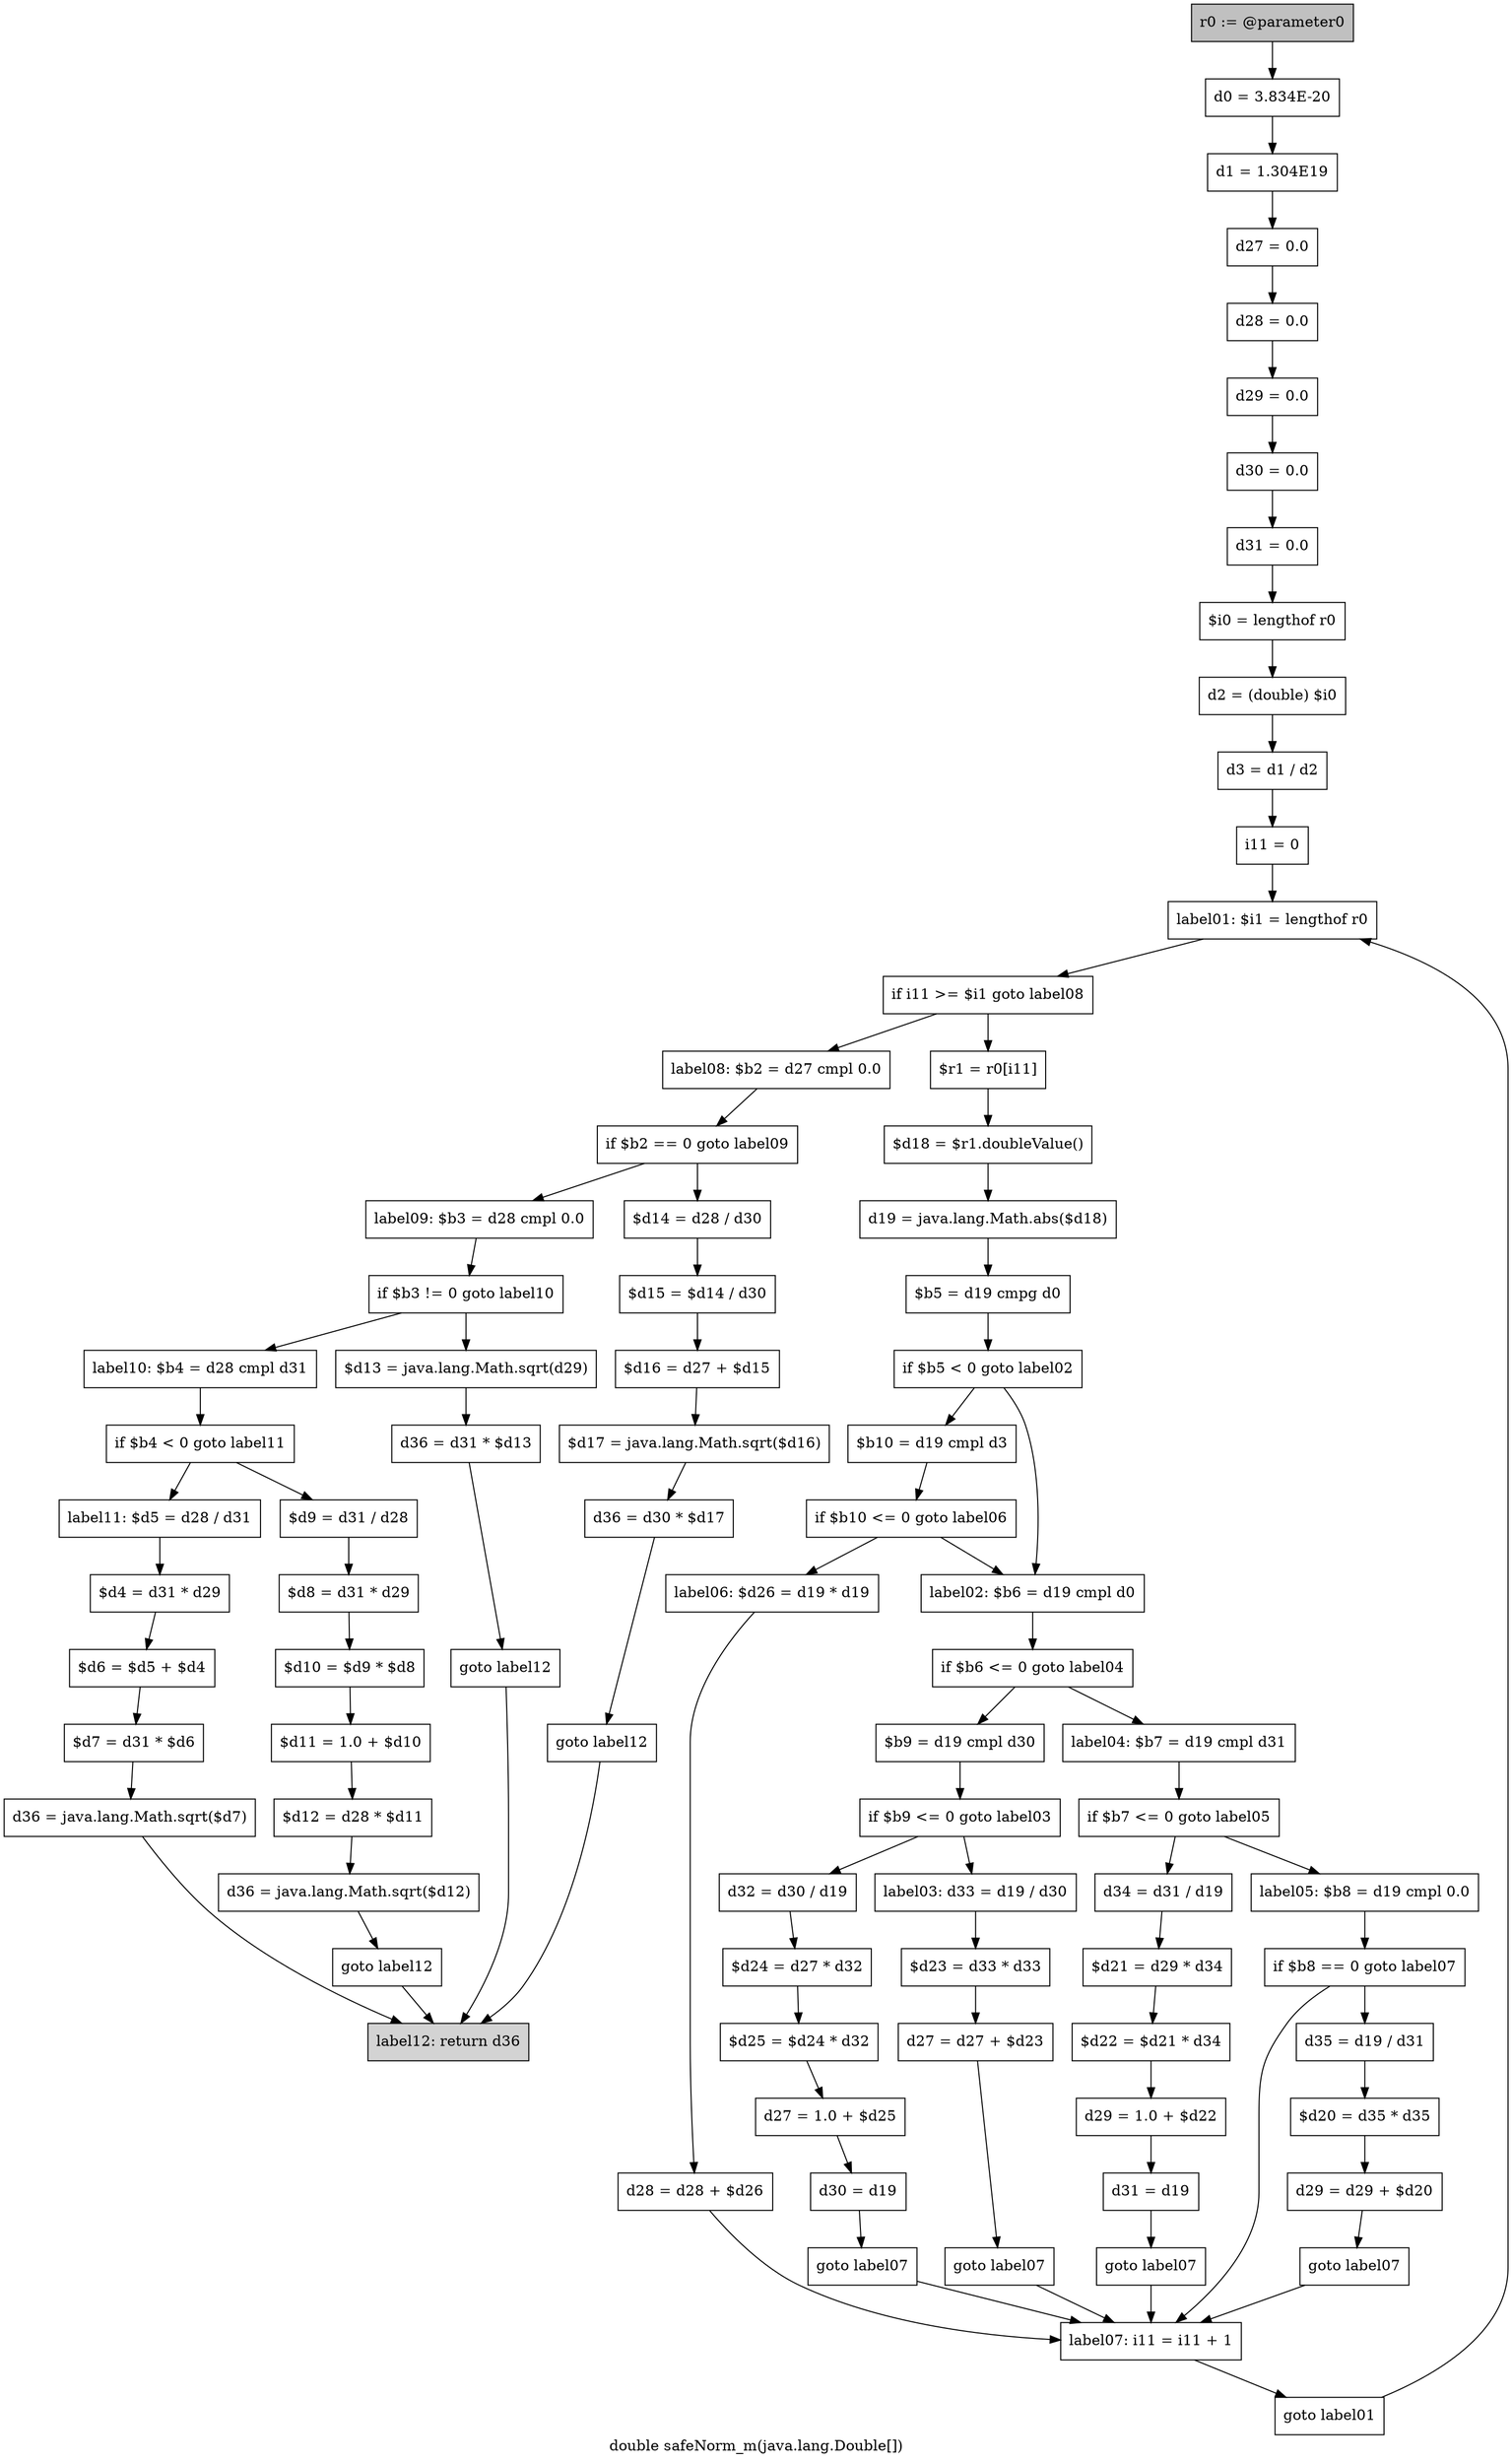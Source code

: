 digraph "double safeNorm_m(java.lang.Double[])" {
    label="double safeNorm_m(java.lang.Double[])";
    node [shape=box];
    "0" [style=filled,fillcolor=gray,label="r0 := @parameter0",];
    "1" [label="d0 = 3.834E-20",];
    "0"->"1";
    "2" [label="d1 = 1.304E19",];
    "1"->"2";
    "3" [label="d27 = 0.0",];
    "2"->"3";
    "4" [label="d28 = 0.0",];
    "3"->"4";
    "5" [label="d29 = 0.0",];
    "4"->"5";
    "6" [label="d30 = 0.0",];
    "5"->"6";
    "7" [label="d31 = 0.0",];
    "6"->"7";
    "8" [label="$i0 = lengthof r0",];
    "7"->"8";
    "9" [label="d2 = (double) $i0",];
    "8"->"9";
    "10" [label="d3 = d1 / d2",];
    "9"->"10";
    "11" [label="i11 = 0",];
    "10"->"11";
    "12" [label="label01: $i1 = lengthof r0",];
    "11"->"12";
    "13" [label="if i11 >= $i1 goto label08",];
    "12"->"13";
    "14" [label="$r1 = r0[i11]",];
    "13"->"14";
    "53" [label="label08: $b2 = d27 cmpl 0.0",];
    "13"->"53";
    "15" [label="$d18 = $r1.doubleValue()",];
    "14"->"15";
    "16" [label="d19 = java.lang.Math.abs($d18)",];
    "15"->"16";
    "17" [label="$b5 = d19 cmpg d0",];
    "16"->"17";
    "18" [label="if $b5 < 0 goto label02",];
    "17"->"18";
    "19" [label="$b10 = d19 cmpl d3",];
    "18"->"19";
    "21" [label="label02: $b6 = d19 cmpl d0",];
    "18"->"21";
    "20" [label="if $b10 <= 0 goto label06",];
    "19"->"20";
    "20"->"21";
    "49" [label="label06: $d26 = d19 * d19",];
    "20"->"49";
    "22" [label="if $b6 <= 0 goto label04",];
    "21"->"22";
    "23" [label="$b9 = d19 cmpl d30",];
    "22"->"23";
    "35" [label="label04: $b7 = d19 cmpl d31",];
    "22"->"35";
    "24" [label="if $b9 <= 0 goto label03",];
    "23"->"24";
    "25" [label="d32 = d30 / d19",];
    "24"->"25";
    "31" [label="label03: d33 = d19 / d30",];
    "24"->"31";
    "26" [label="$d24 = d27 * d32",];
    "25"->"26";
    "27" [label="$d25 = $d24 * d32",];
    "26"->"27";
    "28" [label="d27 = 1.0 + $d25",];
    "27"->"28";
    "29" [label="d30 = d19",];
    "28"->"29";
    "30" [label="goto label07",];
    "29"->"30";
    "51" [label="label07: i11 = i11 + 1",];
    "30"->"51";
    "32" [label="$d23 = d33 * d33",];
    "31"->"32";
    "33" [label="d27 = d27 + $d23",];
    "32"->"33";
    "34" [label="goto label07",];
    "33"->"34";
    "34"->"51";
    "36" [label="if $b7 <= 0 goto label05",];
    "35"->"36";
    "37" [label="d34 = d31 / d19",];
    "36"->"37";
    "43" [label="label05: $b8 = d19 cmpl 0.0",];
    "36"->"43";
    "38" [label="$d21 = d29 * d34",];
    "37"->"38";
    "39" [label="$d22 = $d21 * d34",];
    "38"->"39";
    "40" [label="d29 = 1.0 + $d22",];
    "39"->"40";
    "41" [label="d31 = d19",];
    "40"->"41";
    "42" [label="goto label07",];
    "41"->"42";
    "42"->"51";
    "44" [label="if $b8 == 0 goto label07",];
    "43"->"44";
    "45" [label="d35 = d19 / d31",];
    "44"->"45";
    "44"->"51";
    "46" [label="$d20 = d35 * d35",];
    "45"->"46";
    "47" [label="d29 = d29 + $d20",];
    "46"->"47";
    "48" [label="goto label07",];
    "47"->"48";
    "48"->"51";
    "50" [label="d28 = d28 + $d26",];
    "49"->"50";
    "50"->"51";
    "52" [label="goto label01",];
    "51"->"52";
    "52"->"12";
    "54" [label="if $b2 == 0 goto label09",];
    "53"->"54";
    "55" [label="$d14 = d28 / d30",];
    "54"->"55";
    "61" [label="label09: $b3 = d28 cmpl 0.0",];
    "54"->"61";
    "56" [label="$d15 = $d14 / d30",];
    "55"->"56";
    "57" [label="$d16 = d27 + $d15",];
    "56"->"57";
    "58" [label="$d17 = java.lang.Math.sqrt($d16)",];
    "57"->"58";
    "59" [label="d36 = d30 * $d17",];
    "58"->"59";
    "60" [label="goto label12",];
    "59"->"60";
    "80" [style=filled,fillcolor=lightgray,label="label12: return d36",];
    "60"->"80";
    "62" [label="if $b3 != 0 goto label10",];
    "61"->"62";
    "63" [label="$d13 = java.lang.Math.sqrt(d29)",];
    "62"->"63";
    "66" [label="label10: $b4 = d28 cmpl d31",];
    "62"->"66";
    "64" [label="d36 = d31 * $d13",];
    "63"->"64";
    "65" [label="goto label12",];
    "64"->"65";
    "65"->"80";
    "67" [label="if $b4 < 0 goto label11",];
    "66"->"67";
    "68" [label="$d9 = d31 / d28",];
    "67"->"68";
    "75" [label="label11: $d5 = d28 / d31",];
    "67"->"75";
    "69" [label="$d8 = d31 * d29",];
    "68"->"69";
    "70" [label="$d10 = $d9 * $d8",];
    "69"->"70";
    "71" [label="$d11 = 1.0 + $d10",];
    "70"->"71";
    "72" [label="$d12 = d28 * $d11",];
    "71"->"72";
    "73" [label="d36 = java.lang.Math.sqrt($d12)",];
    "72"->"73";
    "74" [label="goto label12",];
    "73"->"74";
    "74"->"80";
    "76" [label="$d4 = d31 * d29",];
    "75"->"76";
    "77" [label="$d6 = $d5 + $d4",];
    "76"->"77";
    "78" [label="$d7 = d31 * $d6",];
    "77"->"78";
    "79" [label="d36 = java.lang.Math.sqrt($d7)",];
    "78"->"79";
    "79"->"80";
}
